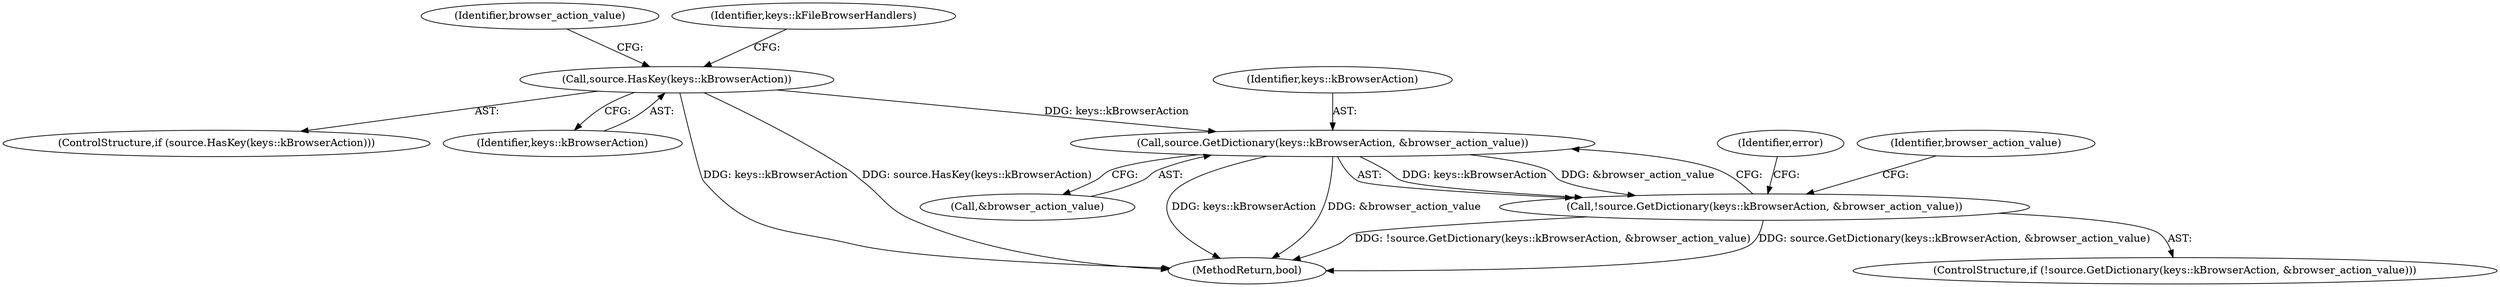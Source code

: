 digraph "0_Chrome_697cd7e2ce2535696f1b9e5cfb474cc36a734747@pointer" {
"1001193" [label="(Call,source.GetDictionary(keys::kBrowserAction, &browser_action_value))"];
"1001184" [label="(Call,source.HasKey(keys::kBrowserAction))"];
"1001192" [label="(Call,!source.GetDictionary(keys::kBrowserAction, &browser_action_value))"];
"1001194" [label="(Identifier,keys::kBrowserAction)"];
"1001189" [label="(Identifier,browser_action_value)"];
"1001195" [label="(Call,&browser_action_value)"];
"1001183" [label="(ControlStructure,if (source.HasKey(keys::kBrowserAction)))"];
"1001200" [label="(Identifier,error)"];
"1001185" [label="(Identifier,keys::kBrowserAction)"];
"1001193" [label="(Call,source.GetDictionary(keys::kBrowserAction, &browser_action_value))"];
"1001215" [label="(Identifier,keys::kFileBrowserHandlers)"];
"1001184" [label="(Call,source.HasKey(keys::kBrowserAction))"];
"1002005" [label="(MethodReturn,bool)"];
"1001191" [label="(ControlStructure,if (!source.GetDictionary(keys::kBrowserAction, &browser_action_value)))"];
"1001206" [label="(Identifier,browser_action_value)"];
"1001192" [label="(Call,!source.GetDictionary(keys::kBrowserAction, &browser_action_value))"];
"1001193" -> "1001192"  [label="AST: "];
"1001193" -> "1001195"  [label="CFG: "];
"1001194" -> "1001193"  [label="AST: "];
"1001195" -> "1001193"  [label="AST: "];
"1001192" -> "1001193"  [label="CFG: "];
"1001193" -> "1002005"  [label="DDG: keys::kBrowserAction"];
"1001193" -> "1002005"  [label="DDG: &browser_action_value"];
"1001193" -> "1001192"  [label="DDG: keys::kBrowserAction"];
"1001193" -> "1001192"  [label="DDG: &browser_action_value"];
"1001184" -> "1001193"  [label="DDG: keys::kBrowserAction"];
"1001184" -> "1001183"  [label="AST: "];
"1001184" -> "1001185"  [label="CFG: "];
"1001185" -> "1001184"  [label="AST: "];
"1001189" -> "1001184"  [label="CFG: "];
"1001215" -> "1001184"  [label="CFG: "];
"1001184" -> "1002005"  [label="DDG: keys::kBrowserAction"];
"1001184" -> "1002005"  [label="DDG: source.HasKey(keys::kBrowserAction)"];
"1001192" -> "1001191"  [label="AST: "];
"1001200" -> "1001192"  [label="CFG: "];
"1001206" -> "1001192"  [label="CFG: "];
"1001192" -> "1002005"  [label="DDG: !source.GetDictionary(keys::kBrowserAction, &browser_action_value)"];
"1001192" -> "1002005"  [label="DDG: source.GetDictionary(keys::kBrowserAction, &browser_action_value)"];
}
